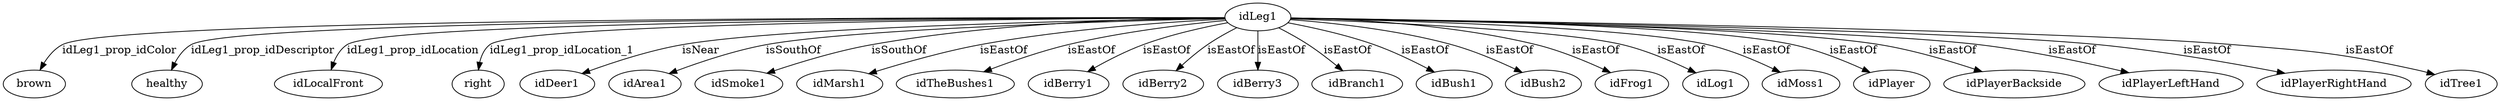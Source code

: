 strict digraph  {
idLeg1 [node_type=entity_node];
brown [node_type=property_node];
healthy [node_type=property_node];
idLocalFront [node_type=property_node];
right [node_type=property_node];
idDeer1 [node_type=entity_node];
idArea1 [node_type=entity_node];
idSmoke1 [node_type=entity_node];
idMarsh1 [node_type=entity_node];
idTheBushes1 [node_type=entity_node];
idBerry1 [node_type=entity_node];
idBerry2 [node_type=entity_node];
idBerry3 [node_type=entity_node];
idBranch1 [node_type=entity_node];
idBush1 [node_type=entity_node];
idBush2 [node_type=entity_node];
idFrog1 [node_type=entity_node];
idLog1 [node_type=entity_node];
idMoss1 [node_type=entity_node];
idPlayer [node_type=entity_node];
idPlayerBackside [node_type=entity_node];
idPlayerLeftHand [node_type=entity_node];
idPlayerRightHand [node_type=entity_node];
idTree1 [node_type=entity_node];
idLeg1 -> brown  [edge_type=property, label=idLeg1_prop_idColor];
idLeg1 -> healthy  [edge_type=property, label=idLeg1_prop_idDescriptor];
idLeg1 -> idLocalFront  [edge_type=property, label=idLeg1_prop_idLocation];
idLeg1 -> right  [edge_type=property, label=idLeg1_prop_idLocation_1];
idLeg1 -> idDeer1  [edge_type=relationship, label=isNear];
idLeg1 -> idArea1  [edge_type=relationship, label=isSouthOf];
idLeg1 -> idSmoke1  [edge_type=relationship, label=isSouthOf];
idLeg1 -> idMarsh1  [edge_type=relationship, label=isEastOf];
idLeg1 -> idTheBushes1  [edge_type=relationship, label=isEastOf];
idLeg1 -> idBerry1  [edge_type=relationship, label=isEastOf];
idLeg1 -> idBerry2  [edge_type=relationship, label=isEastOf];
idLeg1 -> idBerry3  [edge_type=relationship, label=isEastOf];
idLeg1 -> idBranch1  [edge_type=relationship, label=isEastOf];
idLeg1 -> idBush1  [edge_type=relationship, label=isEastOf];
idLeg1 -> idBush2  [edge_type=relationship, label=isEastOf];
idLeg1 -> idFrog1  [edge_type=relationship, label=isEastOf];
idLeg1 -> idLog1  [edge_type=relationship, label=isEastOf];
idLeg1 -> idMoss1  [edge_type=relationship, label=isEastOf];
idLeg1 -> idPlayer  [edge_type=relationship, label=isEastOf];
idLeg1 -> idPlayerBackside  [edge_type=relationship, label=isEastOf];
idLeg1 -> idPlayerLeftHand  [edge_type=relationship, label=isEastOf];
idLeg1 -> idPlayerRightHand  [edge_type=relationship, label=isEastOf];
idLeg1 -> idTree1  [edge_type=relationship, label=isEastOf];
}

